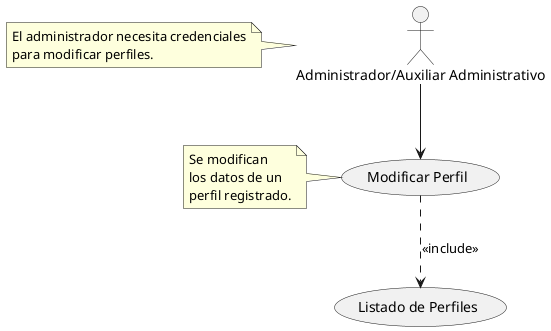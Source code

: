 @startuml
actor "Administrador/Auxiliar Administrativo" as Admin


note left of Admin
  El administrador necesita credenciales
  para modificar perfiles.
end note

Admin --> (Modificar Perfil)
(Modificar Perfil) ..> (Listado de Perfiles) : <<include>>

note left of (Modificar Perfil)
  Se modifican
  los datos de un
  perfil registrado.
end note

@enduml